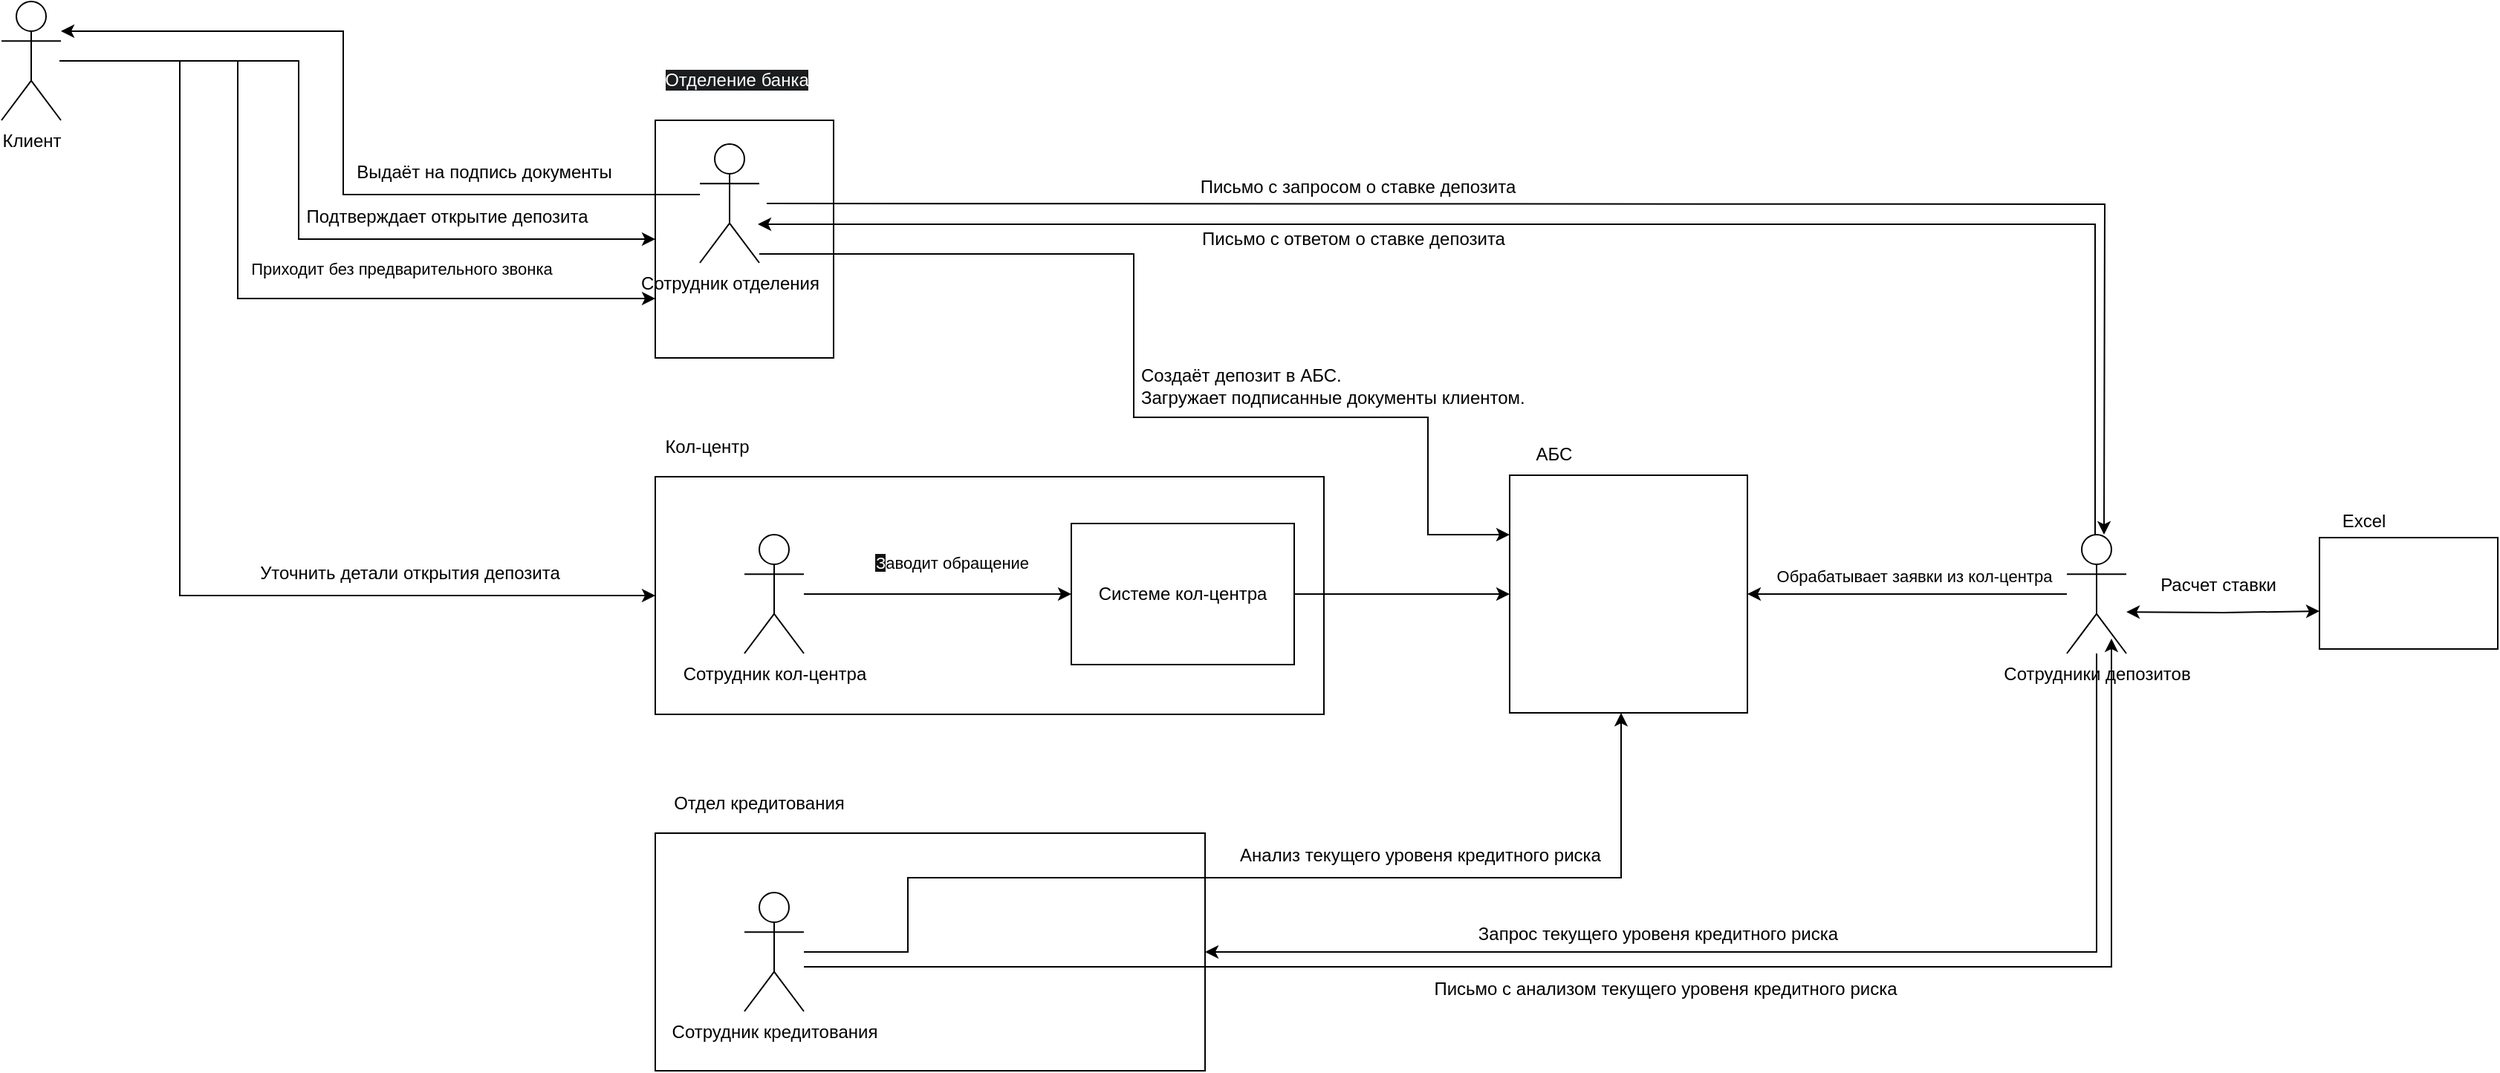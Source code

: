 <mxfile version="27.0.9">
  <diagram name="Страница — 1" id="9_ansFEQo7w8NVbBJF24">
    <mxGraphModel dx="1749" dy="1703" grid="1" gridSize="10" guides="1" tooltips="1" connect="1" arrows="1" fold="1" page="1" pageScale="1" pageWidth="827" pageHeight="1169" math="0" shadow="0">
      <root>
        <mxCell id="0" />
        <mxCell id="1" parent="0" />
        <mxCell id="Atkx-mlIBvMt5Pd6mCvT-35" value="" style="rounded=0;whiteSpace=wrap;html=1;" vertex="1" parent="1">
          <mxGeometry x="480" y="600" width="370" height="160" as="geometry" />
        </mxCell>
        <mxCell id="Atkx-mlIBvMt5Pd6mCvT-3" value="Приходит без предварительного звонка" style="edgeStyle=orthogonalEdgeStyle;rounded=0;orthogonalLoop=1;jettySize=auto;html=1;entryX=0;entryY=0.75;entryDx=0;entryDy=0;" edge="1" parent="1" target="Atkx-mlIBvMt5Pd6mCvT-2">
          <mxGeometry x="0.389" y="20" relative="1" as="geometry">
            <mxPoint x="79" y="80" as="sourcePoint" />
            <mxPoint x="479" y="200" as="targetPoint" />
            <Array as="points">
              <mxPoint x="199" y="80" />
              <mxPoint x="199" y="240" />
            </Array>
            <mxPoint as="offset" />
          </mxGeometry>
        </mxCell>
        <mxCell id="Atkx-mlIBvMt5Pd6mCvT-10" style="edgeStyle=orthogonalEdgeStyle;rounded=0;orthogonalLoop=1;jettySize=auto;html=1;entryX=0;entryY=0.5;entryDx=0;entryDy=0;" edge="1" parent="1" source="Atkx-mlIBvMt5Pd6mCvT-1" target="Atkx-mlIBvMt5Pd6mCvT-8">
          <mxGeometry relative="1" as="geometry">
            <Array as="points">
              <mxPoint x="160" y="80" />
              <mxPoint x="160" y="440" />
              <mxPoint x="480" y="440" />
            </Array>
          </mxGeometry>
        </mxCell>
        <mxCell id="Atkx-mlIBvMt5Pd6mCvT-53" style="edgeStyle=orthogonalEdgeStyle;rounded=0;orthogonalLoop=1;jettySize=auto;html=1;entryX=0;entryY=0.5;entryDx=0;entryDy=0;" edge="1" parent="1" target="Atkx-mlIBvMt5Pd6mCvT-2">
          <mxGeometry relative="1" as="geometry">
            <mxPoint x="79" y="80.0" as="sourcePoint" />
            <mxPoint x="479" y="200.0" as="targetPoint" />
            <Array as="points">
              <mxPoint x="240" y="80" />
              <mxPoint x="240" y="200" />
            </Array>
          </mxGeometry>
        </mxCell>
        <mxCell id="Atkx-mlIBvMt5Pd6mCvT-1" value="Клиент" style="shape=umlActor;verticalLabelPosition=bottom;verticalAlign=top;html=1;outlineConnect=0;" vertex="1" parent="1">
          <mxGeometry x="40" y="40" width="40" height="80" as="geometry" />
        </mxCell>
        <mxCell id="Atkx-mlIBvMt5Pd6mCvT-2" value="" style="rounded=0;whiteSpace=wrap;html=1;" vertex="1" parent="1">
          <mxGeometry x="480" y="120" width="120" height="160" as="geometry" />
        </mxCell>
        <mxCell id="Atkx-mlIBvMt5Pd6mCvT-4" value="&#xa;&lt;span style=&quot;color: rgb(255, 255, 255); font-family: Helvetica; font-size: 12px; font-style: normal; font-variant-ligatures: normal; font-variant-caps: normal; font-weight: 400; letter-spacing: normal; orphans: 2; text-align: center; text-indent: 0px; text-transform: none; widows: 2; word-spacing: 0px; -webkit-text-stroke-width: 0px; white-space: normal; background-color: rgb(27, 29, 30); text-decoration-thickness: initial; text-decoration-style: initial; text-decoration-color: initial; display: inline !important; float: none;&quot;&gt;Отделение банка&lt;/span&gt;&#xa;&#xa;" style="text;html=1;align=center;verticalAlign=middle;whiteSpace=wrap;rounded=0;" vertex="1" parent="1">
          <mxGeometry x="480" y="80" width="110" height="40" as="geometry" />
        </mxCell>
        <mxCell id="Atkx-mlIBvMt5Pd6mCvT-28" style="edgeStyle=orthogonalEdgeStyle;rounded=0;orthogonalLoop=1;jettySize=auto;html=1;" edge="1" parent="1">
          <mxGeometry relative="1" as="geometry">
            <mxPoint x="555" y="176" as="sourcePoint" />
            <mxPoint x="1455" y="399" as="targetPoint" />
          </mxGeometry>
        </mxCell>
        <mxCell id="Atkx-mlIBvMt5Pd6mCvT-57" style="edgeStyle=orthogonalEdgeStyle;rounded=0;orthogonalLoop=1;jettySize=auto;html=1;entryX=0;entryY=0.25;entryDx=0;entryDy=0;" edge="1" parent="1" source="Atkx-mlIBvMt5Pd6mCvT-5" target="Atkx-mlIBvMt5Pd6mCvT-20">
          <mxGeometry relative="1" as="geometry">
            <Array as="points">
              <mxPoint x="802" y="210" />
              <mxPoint x="802" y="320" />
              <mxPoint x="1000" y="320" />
              <mxPoint x="1000" y="399" />
            </Array>
          </mxGeometry>
        </mxCell>
        <mxCell id="Atkx-mlIBvMt5Pd6mCvT-59" style="edgeStyle=orthogonalEdgeStyle;rounded=0;orthogonalLoop=1;jettySize=auto;html=1;" edge="1" parent="1" source="Atkx-mlIBvMt5Pd6mCvT-5" target="Atkx-mlIBvMt5Pd6mCvT-1">
          <mxGeometry relative="1" as="geometry">
            <Array as="points">
              <mxPoint x="270" y="170" />
              <mxPoint x="270" y="60" />
            </Array>
          </mxGeometry>
        </mxCell>
        <mxCell id="Atkx-mlIBvMt5Pd6mCvT-5" value="&lt;div style=&quot;text-align: left;&quot;&gt;&lt;span style=&quot;background-color: transparent; text-wrap-mode: wrap;&quot;&gt;Сотрудник отделения&lt;/span&gt;&lt;/div&gt;" style="shape=umlActor;verticalLabelPosition=bottom;verticalAlign=top;html=1;outlineConnect=0;" vertex="1" parent="1">
          <mxGeometry x="510" y="136" width="40" height="80" as="geometry" />
        </mxCell>
        <mxCell id="Atkx-mlIBvMt5Pd6mCvT-8" value="" style="rounded=0;whiteSpace=wrap;html=1;" vertex="1" parent="1">
          <mxGeometry x="480" y="360" width="450" height="160" as="geometry" />
        </mxCell>
        <mxCell id="Atkx-mlIBvMt5Pd6mCvT-9" value="Кол-центр" style="text;html=1;align=center;verticalAlign=middle;whiteSpace=wrap;rounded=0;" vertex="1" parent="1">
          <mxGeometry x="480" y="320" width="70" height="40" as="geometry" />
        </mxCell>
        <mxCell id="Atkx-mlIBvMt5Pd6mCvT-11" value="Уточнить детали открытия депозита" style="text;html=1;align=center;verticalAlign=middle;whiteSpace=wrap;rounded=0;" vertex="1" parent="1">
          <mxGeometry x="200" y="410" width="230" height="30" as="geometry" />
        </mxCell>
        <mxCell id="Atkx-mlIBvMt5Pd6mCvT-17" style="edgeStyle=orthogonalEdgeStyle;rounded=0;orthogonalLoop=1;jettySize=auto;html=1;" edge="1" parent="1" source="Atkx-mlIBvMt5Pd6mCvT-14" target="Atkx-mlIBvMt5Pd6mCvT-16">
          <mxGeometry relative="1" as="geometry" />
        </mxCell>
        <mxCell id="Atkx-mlIBvMt5Pd6mCvT-14" value="Сотрудник кол-центра" style="shape=umlActor;verticalLabelPosition=bottom;verticalAlign=top;html=1;outlineConnect=0;" vertex="1" parent="1">
          <mxGeometry x="540" y="399" width="40" height="80" as="geometry" />
        </mxCell>
        <mxCell id="Atkx-mlIBvMt5Pd6mCvT-22" style="edgeStyle=orthogonalEdgeStyle;rounded=0;orthogonalLoop=1;jettySize=auto;html=1;" edge="1" parent="1" source="Atkx-mlIBvMt5Pd6mCvT-16" target="Atkx-mlIBvMt5Pd6mCvT-20">
          <mxGeometry relative="1" as="geometry" />
        </mxCell>
        <mxCell id="Atkx-mlIBvMt5Pd6mCvT-16" value="Системе кол-центра" style="rounded=0;whiteSpace=wrap;html=1;" vertex="1" parent="1">
          <mxGeometry x="760" y="391.5" width="150" height="95" as="geometry" />
        </mxCell>
        <mxCell id="Atkx-mlIBvMt5Pd6mCvT-19" value="&#xa;&lt;span style=&quot;color: rgb(255, 255, 255); font-family: Helvetica; font-size: 11px; font-style: normal; font-variant-ligatures: normal; font-variant-caps: normal; font-weight: 400; letter-spacing: normal; orphans: 2; text-align: center; text-indent: 0px; text-transform: none; widows: 2; word-spacing: 0px; -webkit-text-stroke-width: 0px; white-space: nowrap; background-color: rgb(18, 18, 18); text-decoration-thickness: initial; text-decoration-style: initial; text-decoration-color: initial; display: inline !important; float: none;&quot;&gt;З&lt;/span&gt;&lt;span style=&quot;forced-color-adjust: none; box-shadow: none !important; color: light-dark(rgb(0, 0, 0), rgb(255, 255, 255)); font-family: Helvetica; font-size: 11px; font-style: normal; font-variant-ligatures: normal; font-variant-caps: normal; font-weight: 400; letter-spacing: normal; orphans: 2; text-align: center; text-indent: 0px; text-transform: none; widows: 2; word-spacing: 0px; -webkit-text-stroke-width: 0px; white-space: nowrap; background-color: light-dark(#ffffff, var(--ge-dark-color, #121212)); text-decoration-thickness: initial; text-decoration-style: initial; text-decoration-color: initial;&quot;&gt;аводит обращение&lt;/span&gt;&#xa;&#xa;" style="text;html=1;align=center;verticalAlign=middle;whiteSpace=wrap;rounded=0;" vertex="1" parent="1">
          <mxGeometry x="610" y="405" width="140" height="40" as="geometry" />
        </mxCell>
        <mxCell id="Atkx-mlIBvMt5Pd6mCvT-20" value="" style="rounded=0;whiteSpace=wrap;html=1;" vertex="1" parent="1">
          <mxGeometry x="1055" y="359" width="160" height="160" as="geometry" />
        </mxCell>
        <mxCell id="Atkx-mlIBvMt5Pd6mCvT-21" value="АБС" style="text;html=1;align=center;verticalAlign=middle;whiteSpace=wrap;rounded=0;" vertex="1" parent="1">
          <mxGeometry x="1055" y="330" width="60" height="30" as="geometry" />
        </mxCell>
        <mxCell id="Atkx-mlIBvMt5Pd6mCvT-25" style="edgeStyle=orthogonalEdgeStyle;rounded=0;orthogonalLoop=1;jettySize=auto;html=1;" edge="1" parent="1" source="Atkx-mlIBvMt5Pd6mCvT-24" target="Atkx-mlIBvMt5Pd6mCvT-20">
          <mxGeometry relative="1" as="geometry" />
        </mxCell>
        <mxCell id="Atkx-mlIBvMt5Pd6mCvT-26" value="Обрабатывает заявки из кол-центра" style="edgeLabel;html=1;align=center;verticalAlign=middle;resizable=0;points=[];" vertex="1" connectable="0" parent="Atkx-mlIBvMt5Pd6mCvT-25">
          <mxGeometry x="0.278" y="-2" relative="1" as="geometry">
            <mxPoint x="34" y="-10" as="offset" />
          </mxGeometry>
        </mxCell>
        <mxCell id="Atkx-mlIBvMt5Pd6mCvT-37" style="edgeStyle=orthogonalEdgeStyle;rounded=0;orthogonalLoop=1;jettySize=auto;html=1;entryX=1;entryY=0.5;entryDx=0;entryDy=0;" edge="1" parent="1" source="Atkx-mlIBvMt5Pd6mCvT-24" target="Atkx-mlIBvMt5Pd6mCvT-35">
          <mxGeometry relative="1" as="geometry">
            <Array as="points">
              <mxPoint x="1450" y="680" />
            </Array>
          </mxGeometry>
        </mxCell>
        <mxCell id="Atkx-mlIBvMt5Pd6mCvT-47" style="edgeStyle=orthogonalEdgeStyle;rounded=0;orthogonalLoop=1;jettySize=auto;html=1;startArrow=classic;startFill=1;" edge="1" parent="1">
          <mxGeometry relative="1" as="geometry">
            <mxPoint x="1470" y="451.034" as="sourcePoint" />
            <mxPoint x="1600" y="450.483" as="targetPoint" />
          </mxGeometry>
        </mxCell>
        <mxCell id="Atkx-mlIBvMt5Pd6mCvT-51" style="edgeStyle=orthogonalEdgeStyle;rounded=0;orthogonalLoop=1;jettySize=auto;html=1;" edge="1" parent="1">
          <mxGeometry relative="1" as="geometry">
            <mxPoint x="1449" y="399" as="sourcePoint" />
            <mxPoint x="549" y="190.0" as="targetPoint" />
            <Array as="points">
              <mxPoint x="1449" y="190" />
            </Array>
          </mxGeometry>
        </mxCell>
        <mxCell id="Atkx-mlIBvMt5Pd6mCvT-24" value="Сотрудники депозитов" style="shape=umlActor;verticalLabelPosition=bottom;verticalAlign=top;html=1;outlineConnect=0;" vertex="1" parent="1">
          <mxGeometry x="1430" y="399" width="40" height="80" as="geometry" />
        </mxCell>
        <mxCell id="Atkx-mlIBvMt5Pd6mCvT-30" value="Письмо с запросом о ставке депозита" style="text;html=1;align=center;verticalAlign=middle;whiteSpace=wrap;rounded=0;" vertex="1" parent="1">
          <mxGeometry x="842" y="160" width="221.5" height="10" as="geometry" />
        </mxCell>
        <mxCell id="Atkx-mlIBvMt5Pd6mCvT-39" style="edgeStyle=orthogonalEdgeStyle;rounded=0;orthogonalLoop=1;jettySize=auto;html=1;" edge="1" parent="1">
          <mxGeometry relative="1" as="geometry">
            <mxPoint x="580" y="680" as="sourcePoint" />
            <mxPoint x="1130" y="519" as="targetPoint" />
            <Array as="points">
              <mxPoint x="650" y="680" />
              <mxPoint x="650" y="630" />
              <mxPoint x="1130" y="630" />
            </Array>
          </mxGeometry>
        </mxCell>
        <mxCell id="Atkx-mlIBvMt5Pd6mCvT-42" style="edgeStyle=orthogonalEdgeStyle;rounded=0;orthogonalLoop=1;jettySize=auto;html=1;" edge="1" parent="1">
          <mxGeometry relative="1" as="geometry">
            <mxPoint x="580.0" y="690" as="sourcePoint" />
            <mxPoint x="1460" y="469" as="targetPoint" />
            <Array as="points">
              <mxPoint x="1460" y="690" />
            </Array>
          </mxGeometry>
        </mxCell>
        <mxCell id="Atkx-mlIBvMt5Pd6mCvT-34" value="Сотрудник кредитования" style="shape=umlActor;verticalLabelPosition=bottom;verticalAlign=top;html=1;outlineConnect=0;" vertex="1" parent="1">
          <mxGeometry x="540" y="640" width="40" height="80" as="geometry" />
        </mxCell>
        <mxCell id="Atkx-mlIBvMt5Pd6mCvT-36" value="Отдел кредитования" style="text;html=1;align=center;verticalAlign=middle;whiteSpace=wrap;rounded=0;" vertex="1" parent="1">
          <mxGeometry x="480" y="560" width="140" height="40" as="geometry" />
        </mxCell>
        <mxCell id="Atkx-mlIBvMt5Pd6mCvT-38" value="Запрос текущего уровеня кредитного риска" style="text;html=1;align=center;verticalAlign=middle;whiteSpace=wrap;rounded=0;" vertex="1" parent="1">
          <mxGeometry x="1030" y="653" width="250" height="30" as="geometry" />
        </mxCell>
        <mxCell id="Atkx-mlIBvMt5Pd6mCvT-40" value="Анализ текущего уровеня кредитного риска" style="text;html=1;align=center;verticalAlign=middle;whiteSpace=wrap;rounded=0;" vertex="1" parent="1">
          <mxGeometry x="860" y="600" width="270" height="30" as="geometry" />
        </mxCell>
        <mxCell id="Atkx-mlIBvMt5Pd6mCvT-43" value="Письмо с анализом текущего уровеня кредитного риска" style="text;html=1;align=center;verticalAlign=middle;whiteSpace=wrap;rounded=0;" vertex="1" parent="1">
          <mxGeometry x="990" y="690" width="340" height="30" as="geometry" />
        </mxCell>
        <mxCell id="Atkx-mlIBvMt5Pd6mCvT-45" value="" style="rounded=0;whiteSpace=wrap;html=1;" vertex="1" parent="1">
          <mxGeometry x="1600" y="401" width="120" height="75" as="geometry" />
        </mxCell>
        <mxCell id="Atkx-mlIBvMt5Pd6mCvT-46" value="Excel" style="text;html=1;align=center;verticalAlign=middle;whiteSpace=wrap;rounded=0;" vertex="1" parent="1">
          <mxGeometry x="1600" y="375" width="60" height="30" as="geometry" />
        </mxCell>
        <mxCell id="Atkx-mlIBvMt5Pd6mCvT-48" value="Расчет ставки" style="text;html=1;align=center;verticalAlign=middle;whiteSpace=wrap;rounded=0;" vertex="1" parent="1">
          <mxGeometry x="1457" y="420" width="150" height="25" as="geometry" />
        </mxCell>
        <mxCell id="Atkx-mlIBvMt5Pd6mCvT-52" value="Письмо с ответом о ставке депозита" style="text;html=1;align=center;verticalAlign=middle;whiteSpace=wrap;rounded=0;" vertex="1" parent="1">
          <mxGeometry x="845" y="190" width="210" height="20" as="geometry" />
        </mxCell>
        <mxCell id="Atkx-mlIBvMt5Pd6mCvT-56" value="Подтверждает открытие депозита" style="text;html=1;align=center;verticalAlign=middle;whiteSpace=wrap;rounded=0;" vertex="1" parent="1">
          <mxGeometry x="240" y="170" width="200" height="30" as="geometry" />
        </mxCell>
        <mxCell id="Atkx-mlIBvMt5Pd6mCvT-58" value="Создаёт депозит в АБС.&lt;br&gt;Загружает подписанные документы клиентом." style="text;html=1;align=left;verticalAlign=middle;whiteSpace=wrap;rounded=0;" vertex="1" parent="1">
          <mxGeometry x="804.75" y="284" width="290" height="30" as="geometry" />
        </mxCell>
        <mxCell id="Atkx-mlIBvMt5Pd6mCvT-60" value="Выдаёт на подпись документы" style="text;html=1;align=center;verticalAlign=middle;whiteSpace=wrap;rounded=0;" vertex="1" parent="1">
          <mxGeometry x="270" y="140" width="190" height="30" as="geometry" />
        </mxCell>
      </root>
    </mxGraphModel>
  </diagram>
</mxfile>
